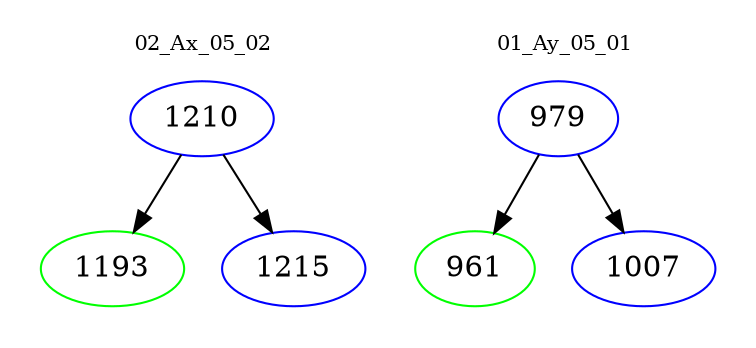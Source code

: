 digraph{
subgraph cluster_0 {
color = white
label = "02_Ax_05_02";
fontsize=10;
T0_1210 [label="1210", color="blue"]
T0_1210 -> T0_1193 [color="black"]
T0_1193 [label="1193", color="green"]
T0_1210 -> T0_1215 [color="black"]
T0_1215 [label="1215", color="blue"]
}
subgraph cluster_1 {
color = white
label = "01_Ay_05_01";
fontsize=10;
T1_979 [label="979", color="blue"]
T1_979 -> T1_961 [color="black"]
T1_961 [label="961", color="green"]
T1_979 -> T1_1007 [color="black"]
T1_1007 [label="1007", color="blue"]
}
}
